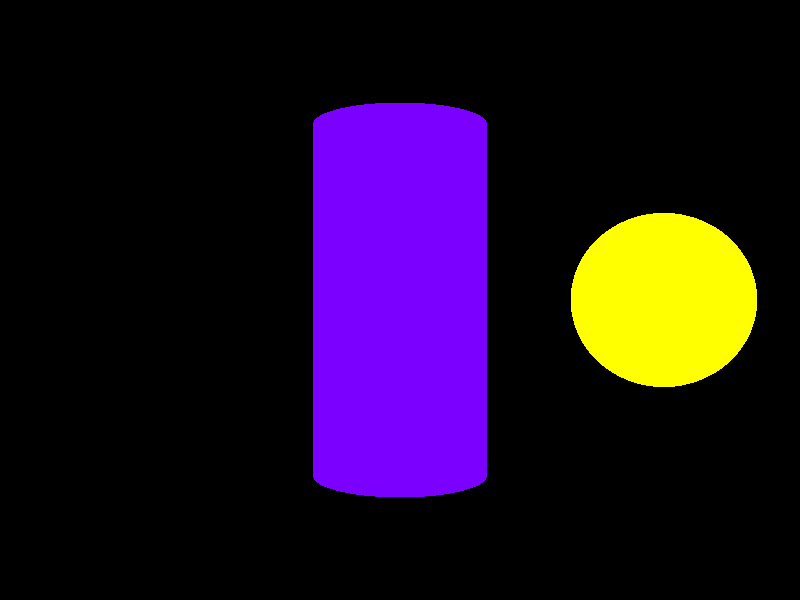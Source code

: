 #include "colors.inc"
#include "woods.inc"

camera {
    location <0, 0, 0>
    look_at <10, 0, 0>
    up <0, 1, 0>
    angle 60
}

light_source {
    <4, 6, 9>,
    rgb <1, 1, 1>
}


cylinder {
    <8, -2, 0>, <8, 2, 0>, 1
    pigment {rgb <0.2, 0, 1>}
}

sphere {
    <8, 0, -3>, 1
    pigment {rgb <1, 1, 0>}
}